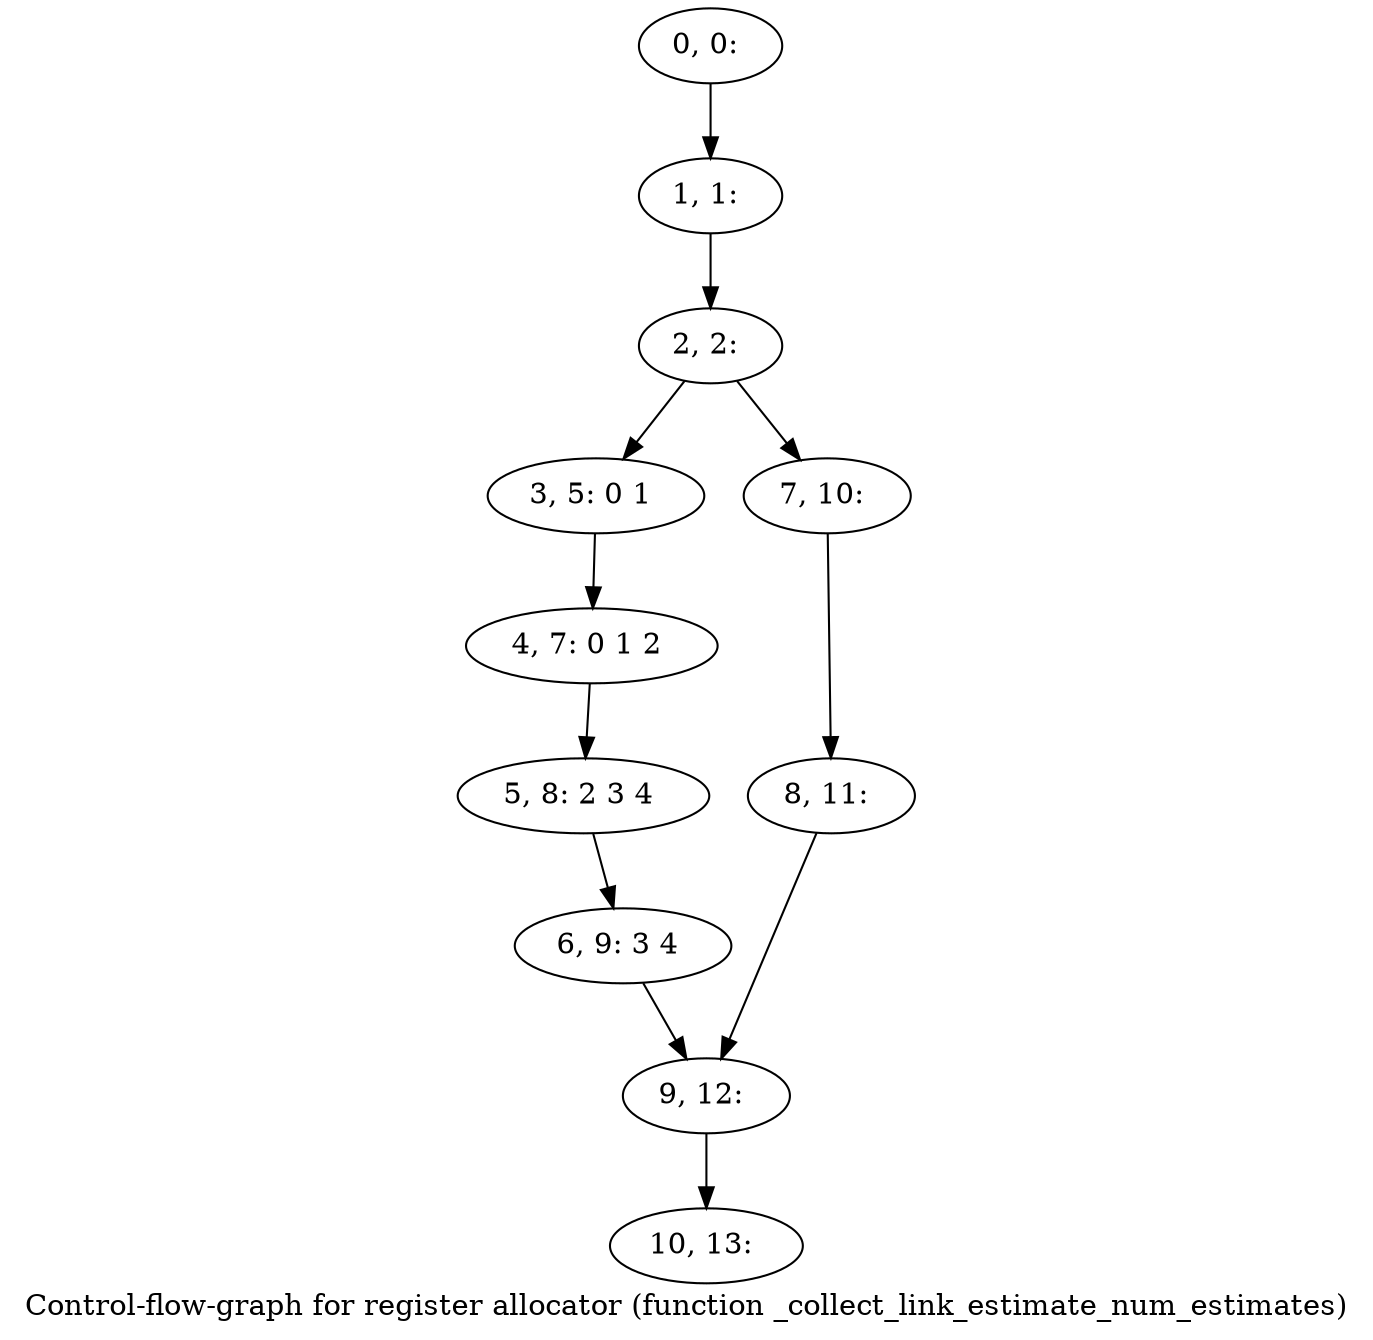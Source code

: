 digraph G {
graph [label="Control-flow-graph for register allocator (function _collect_link_estimate_num_estimates)"]
0[label="0, 0: "];
1[label="1, 1: "];
2[label="2, 2: "];
3[label="3, 5: 0 1 "];
4[label="4, 7: 0 1 2 "];
5[label="5, 8: 2 3 4 "];
6[label="6, 9: 3 4 "];
7[label="7, 10: "];
8[label="8, 11: "];
9[label="9, 12: "];
10[label="10, 13: "];
0->1 ;
1->2 ;
2->3 ;
2->7 ;
3->4 ;
4->5 ;
5->6 ;
6->9 ;
7->8 ;
8->9 ;
9->10 ;
}
